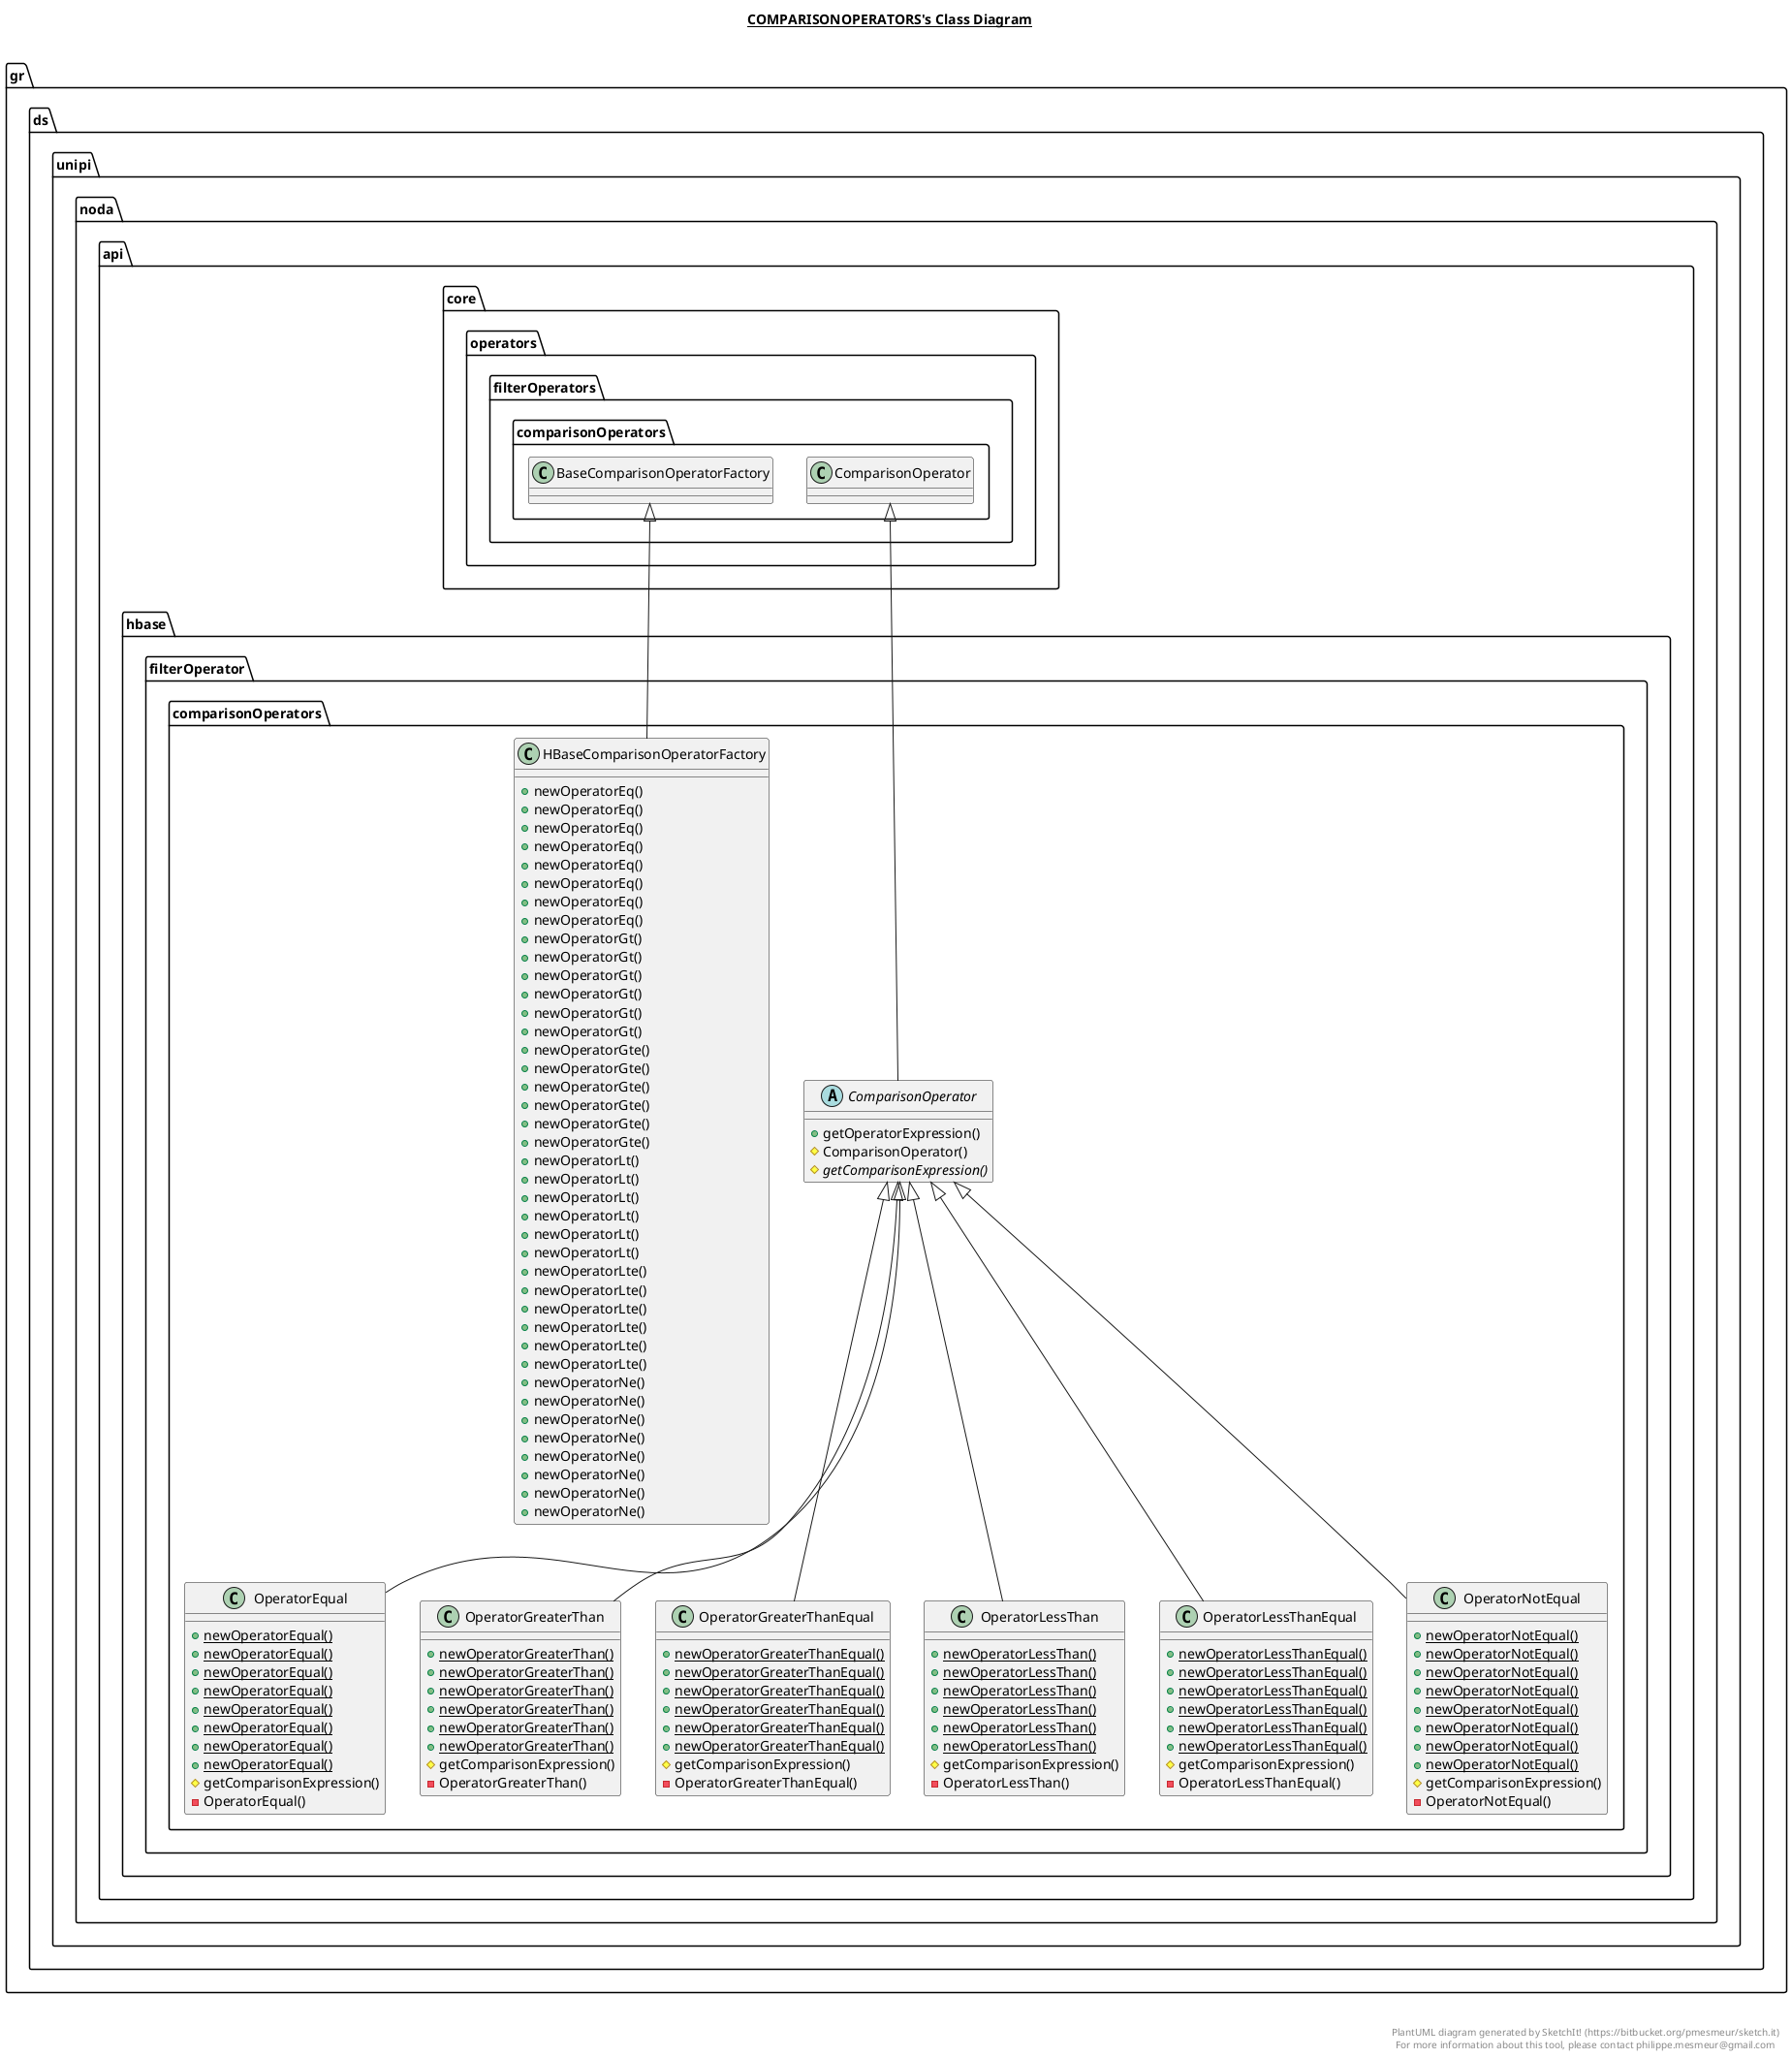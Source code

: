 @startuml

title __COMPARISONOPERATORS's Class Diagram__\n

  namespace gr.ds.unipi.noda.api.hbase {
    namespace filterOperator.comparisonOperators {
      abstract class gr.ds.unipi.noda.api.hbase.filterOperator.comparisonOperators.ComparisonOperator {
          + getOperatorExpression()
          # ComparisonOperator()
          {abstract} # getComparisonExpression()
      }
    }
  }
  

  namespace gr.ds.unipi.noda.api.hbase {
    namespace filterOperator.comparisonOperators {
      class gr.ds.unipi.noda.api.hbase.filterOperator.comparisonOperators.HBaseComparisonOperatorFactory {
          + newOperatorEq()
          + newOperatorEq()
          + newOperatorEq()
          + newOperatorEq()
          + newOperatorEq()
          + newOperatorEq()
          + newOperatorEq()
          + newOperatorEq()
          + newOperatorGt()
          + newOperatorGt()
          + newOperatorGt()
          + newOperatorGt()
          + newOperatorGt()
          + newOperatorGt()
          + newOperatorGte()
          + newOperatorGte()
          + newOperatorGte()
          + newOperatorGte()
          + newOperatorGte()
          + newOperatorGte()
          + newOperatorLt()
          + newOperatorLt()
          + newOperatorLt()
          + newOperatorLt()
          + newOperatorLt()
          + newOperatorLt()
          + newOperatorLte()
          + newOperatorLte()
          + newOperatorLte()
          + newOperatorLte()
          + newOperatorLte()
          + newOperatorLte()
          + newOperatorNe()
          + newOperatorNe()
          + newOperatorNe()
          + newOperatorNe()
          + newOperatorNe()
          + newOperatorNe()
          + newOperatorNe()
          + newOperatorNe()
      }
    }
  }
  

  namespace gr.ds.unipi.noda.api.hbase {
    namespace filterOperator.comparisonOperators {
      class gr.ds.unipi.noda.api.hbase.filterOperator.comparisonOperators.OperatorEqual {
          {static} + newOperatorEqual()
          {static} + newOperatorEqual()
          {static} + newOperatorEqual()
          {static} + newOperatorEqual()
          {static} + newOperatorEqual()
          {static} + newOperatorEqual()
          {static} + newOperatorEqual()
          {static} + newOperatorEqual()
          # getComparisonExpression()
          - OperatorEqual()
      }
    }
  }
  

  namespace gr.ds.unipi.noda.api.hbase {
    namespace filterOperator.comparisonOperators {
      class gr.ds.unipi.noda.api.hbase.filterOperator.comparisonOperators.OperatorGreaterThan {
          {static} + newOperatorGreaterThan()
          {static} + newOperatorGreaterThan()
          {static} + newOperatorGreaterThan()
          {static} + newOperatorGreaterThan()
          {static} + newOperatorGreaterThan()
          {static} + newOperatorGreaterThan()
          # getComparisonExpression()
          - OperatorGreaterThan()
      }
    }
  }
  

  namespace gr.ds.unipi.noda.api.hbase {
    namespace filterOperator.comparisonOperators {
      class gr.ds.unipi.noda.api.hbase.filterOperator.comparisonOperators.OperatorGreaterThanEqual {
          {static} + newOperatorGreaterThanEqual()
          {static} + newOperatorGreaterThanEqual()
          {static} + newOperatorGreaterThanEqual()
          {static} + newOperatorGreaterThanEqual()
          {static} + newOperatorGreaterThanEqual()
          {static} + newOperatorGreaterThanEqual()
          # getComparisonExpression()
          - OperatorGreaterThanEqual()
      }
    }
  }
  

  namespace gr.ds.unipi.noda.api.hbase {
    namespace filterOperator.comparisonOperators {
      class gr.ds.unipi.noda.api.hbase.filterOperator.comparisonOperators.OperatorLessThan {
          {static} + newOperatorLessThan()
          {static} + newOperatorLessThan()
          {static} + newOperatorLessThan()
          {static} + newOperatorLessThan()
          {static} + newOperatorLessThan()
          {static} + newOperatorLessThan()
          # getComparisonExpression()
          - OperatorLessThan()
      }
    }
  }
  

  namespace gr.ds.unipi.noda.api.hbase {
    namespace filterOperator.comparisonOperators {
      class gr.ds.unipi.noda.api.hbase.filterOperator.comparisonOperators.OperatorLessThanEqual {
          {static} + newOperatorLessThanEqual()
          {static} + newOperatorLessThanEqual()
          {static} + newOperatorLessThanEqual()
          {static} + newOperatorLessThanEqual()
          {static} + newOperatorLessThanEqual()
          {static} + newOperatorLessThanEqual()
          # getComparisonExpression()
          - OperatorLessThanEqual()
      }
    }
  }
  

  namespace gr.ds.unipi.noda.api.hbase {
    namespace filterOperator.comparisonOperators {
      class gr.ds.unipi.noda.api.hbase.filterOperator.comparisonOperators.OperatorNotEqual {
          {static} + newOperatorNotEqual()
          {static} + newOperatorNotEqual()
          {static} + newOperatorNotEqual()
          {static} + newOperatorNotEqual()
          {static} + newOperatorNotEqual()
          {static} + newOperatorNotEqual()
          {static} + newOperatorNotEqual()
          {static} + newOperatorNotEqual()
          # getComparisonExpression()
          - OperatorNotEqual()
      }
    }
  }
  

  gr.ds.unipi.noda.api.hbase.filterOperator.comparisonOperators.ComparisonOperator -up-|> gr.ds.unipi.noda.api.core.operators.filterOperators.comparisonOperators.ComparisonOperator
  gr.ds.unipi.noda.api.hbase.filterOperator.comparisonOperators.HBaseComparisonOperatorFactory -up-|> gr.ds.unipi.noda.api.core.operators.filterOperators.comparisonOperators.BaseComparisonOperatorFactory
  gr.ds.unipi.noda.api.hbase.filterOperator.comparisonOperators.OperatorEqual -up-|> gr.ds.unipi.noda.api.hbase.filterOperator.comparisonOperators.ComparisonOperator
  gr.ds.unipi.noda.api.hbase.filterOperator.comparisonOperators.OperatorGreaterThan -up-|> gr.ds.unipi.noda.api.hbase.filterOperator.comparisonOperators.ComparisonOperator
  gr.ds.unipi.noda.api.hbase.filterOperator.comparisonOperators.OperatorGreaterThanEqual -up-|> gr.ds.unipi.noda.api.hbase.filterOperator.comparisonOperators.ComparisonOperator
  gr.ds.unipi.noda.api.hbase.filterOperator.comparisonOperators.OperatorLessThan -up-|> gr.ds.unipi.noda.api.hbase.filterOperator.comparisonOperators.ComparisonOperator
  gr.ds.unipi.noda.api.hbase.filterOperator.comparisonOperators.OperatorLessThanEqual -up-|> gr.ds.unipi.noda.api.hbase.filterOperator.comparisonOperators.ComparisonOperator
  gr.ds.unipi.noda.api.hbase.filterOperator.comparisonOperators.OperatorNotEqual -up-|> gr.ds.unipi.noda.api.hbase.filterOperator.comparisonOperators.ComparisonOperator


right footer


PlantUML diagram generated by SketchIt! (https://bitbucket.org/pmesmeur/sketch.it)
For more information about this tool, please contact philippe.mesmeur@gmail.com
endfooter

@enduml
